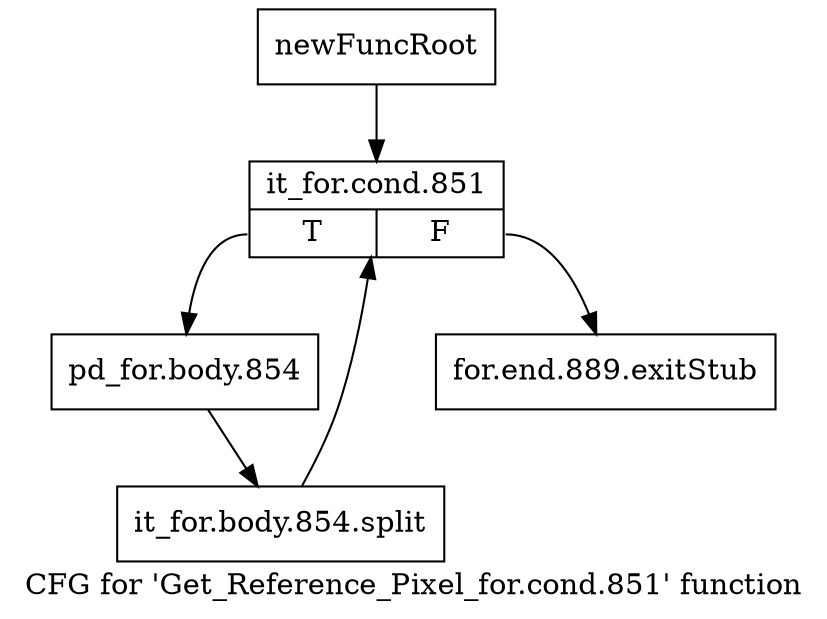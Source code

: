 digraph "CFG for 'Get_Reference_Pixel_for.cond.851' function" {
	label="CFG for 'Get_Reference_Pixel_for.cond.851' function";

	Node0x2211ff0 [shape=record,label="{newFuncRoot}"];
	Node0x2211ff0 -> Node0x2212090;
	Node0x2212040 [shape=record,label="{for.end.889.exitStub}"];
	Node0x2212090 [shape=record,label="{it_for.cond.851|{<s0>T|<s1>F}}"];
	Node0x2212090:s0 -> Node0x22120e0;
	Node0x2212090:s1 -> Node0x2212040;
	Node0x22120e0 [shape=record,label="{pd_for.body.854}"];
	Node0x22120e0 -> Node0x342eef0;
	Node0x342eef0 [shape=record,label="{it_for.body.854.split}"];
	Node0x342eef0 -> Node0x2212090;
}
